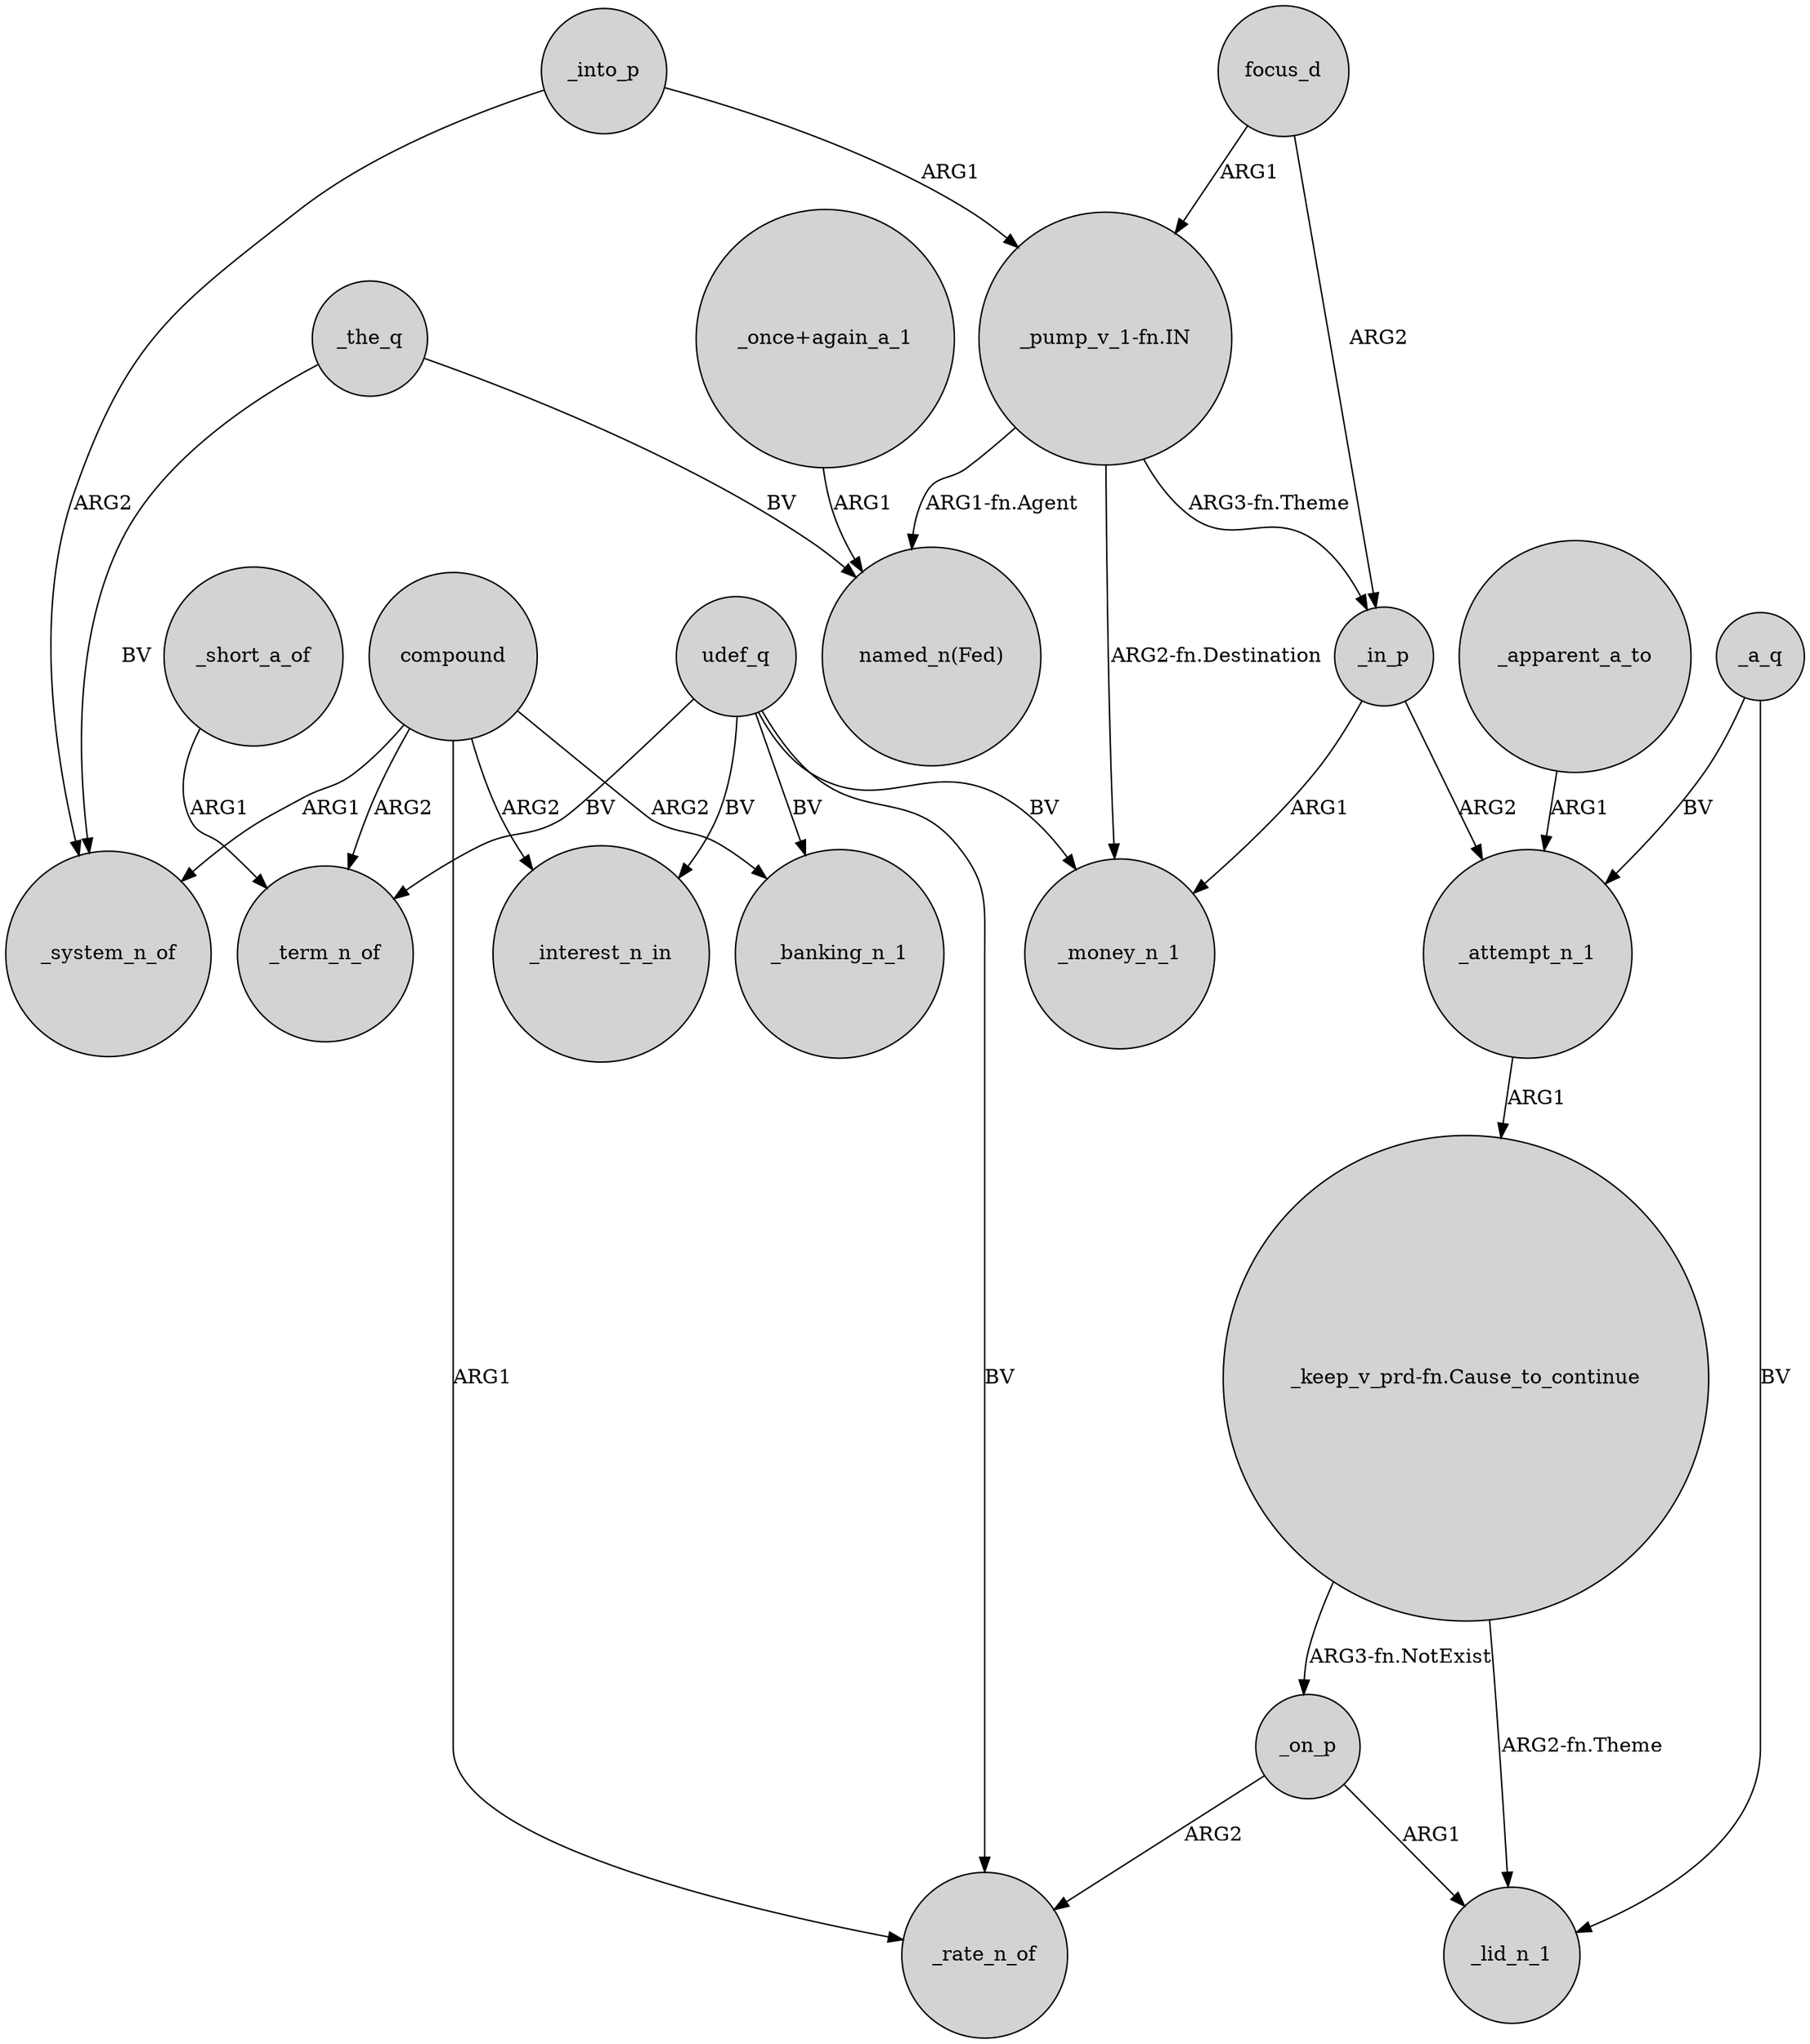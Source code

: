 digraph {
	node [shape=circle style=filled]
	"_pump_v_1-fn.IN" -> "named_n(Fed)" [label="ARG1-fn.Agent"]
	udef_q -> _money_n_1 [label=BV]
	_on_p -> _rate_n_of [label=ARG2]
	_the_q -> "named_n(Fed)" [label=BV]
	"_once+again_a_1" -> "named_n(Fed)" [label=ARG1]
	"_keep_v_prd-fn.Cause_to_continue" -> _on_p [label="ARG3-fn.NotExist"]
	_a_q -> _lid_n_1 [label=BV]
	compound -> _term_n_of [label=ARG2]
	compound -> _system_n_of [label=ARG1]
	"_keep_v_prd-fn.Cause_to_continue" -> _lid_n_1 [label="ARG2-fn.Theme"]
	_short_a_of -> _term_n_of [label=ARG1]
	compound -> _rate_n_of [label=ARG1]
	udef_q -> _rate_n_of [label=BV]
	compound -> _banking_n_1 [label=ARG2]
	udef_q -> _interest_n_in [label=BV]
	"_pump_v_1-fn.IN" -> _money_n_1 [label="ARG2-fn.Destination"]
	_a_q -> _attempt_n_1 [label=BV]
	compound -> _interest_n_in [label=ARG2]
	focus_d -> "_pump_v_1-fn.IN" [label=ARG1]
	_attempt_n_1 -> "_keep_v_prd-fn.Cause_to_continue" [label=ARG1]
	_in_p -> _attempt_n_1 [label=ARG2]
	_into_p -> _system_n_of [label=ARG2]
	_on_p -> _lid_n_1 [label=ARG1]
	udef_q -> _term_n_of [label=BV]
	"_pump_v_1-fn.IN" -> _in_p [label="ARG3-fn.Theme"]
	_apparent_a_to -> _attempt_n_1 [label=ARG1]
	_the_q -> _system_n_of [label=BV]
	_into_p -> "_pump_v_1-fn.IN" [label=ARG1]
	udef_q -> _banking_n_1 [label=BV]
	_in_p -> _money_n_1 [label=ARG1]
	focus_d -> _in_p [label=ARG2]
}

